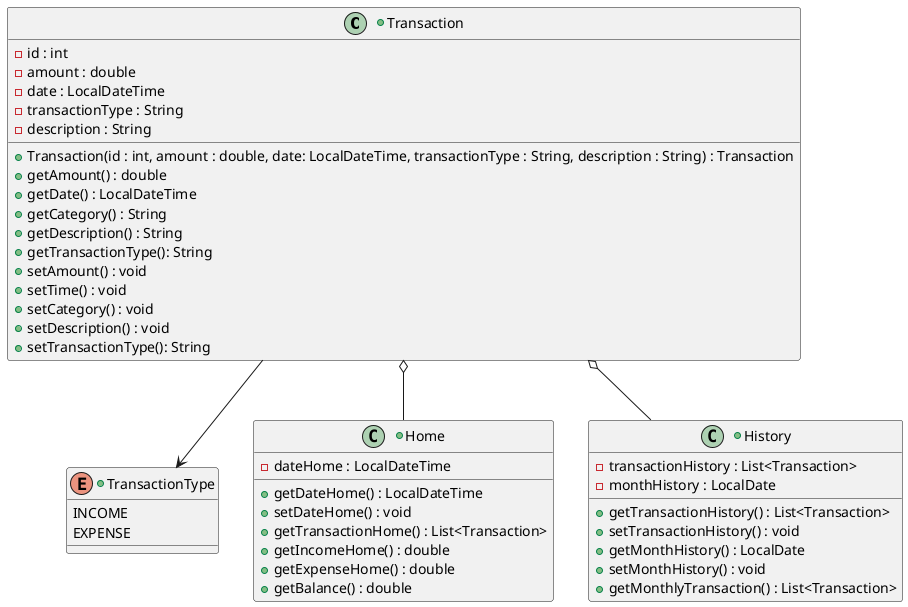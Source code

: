 @startuml class


+class "Transaction"{
      -id : int
      -amount : double
      -date : LocalDateTime
      -transactionType : String
      -description : String
      +Transaction(id : int, amount : double, date: LocalDateTime, transactionType : String, description : String) : Transaction
      +getAmount() : double
      +getDate() : LocalDateTime
      +getCategory() : String
      +getDescription() : String
      +getTransactionType(): String
      +setAmount() : void
      +setTime() : void
      +setCategory() : void
      +setDescription() : void      
      +setTransactionType(): String
}

+enum "TransactionType"{
      INCOME
      EXPENSE
}

+class "Home"{
      -dateHome : LocalDateTime      
      +getDateHome() : LocalDateTime
      +setDateHome() : void
      +getTransactionHome() : List<Transaction>
      +getIncomeHome() : double
      +getExpenseHome() : double
      +getBalance() : double

}

+class "History"{
      -transactionHistory : List<Transaction>
      -monthHistory : LocalDate      
      +getTransactionHistory() : List<Transaction>
      +setTransactionHistory() : void      
      +getMonthHistory() : LocalDate
      +setMonthHistory() : void
      +getMonthlyTransaction() : List<Transaction>      
}

Transaction o-- History
Transaction o-- Home
Transaction --> TransactionType



@enduml
